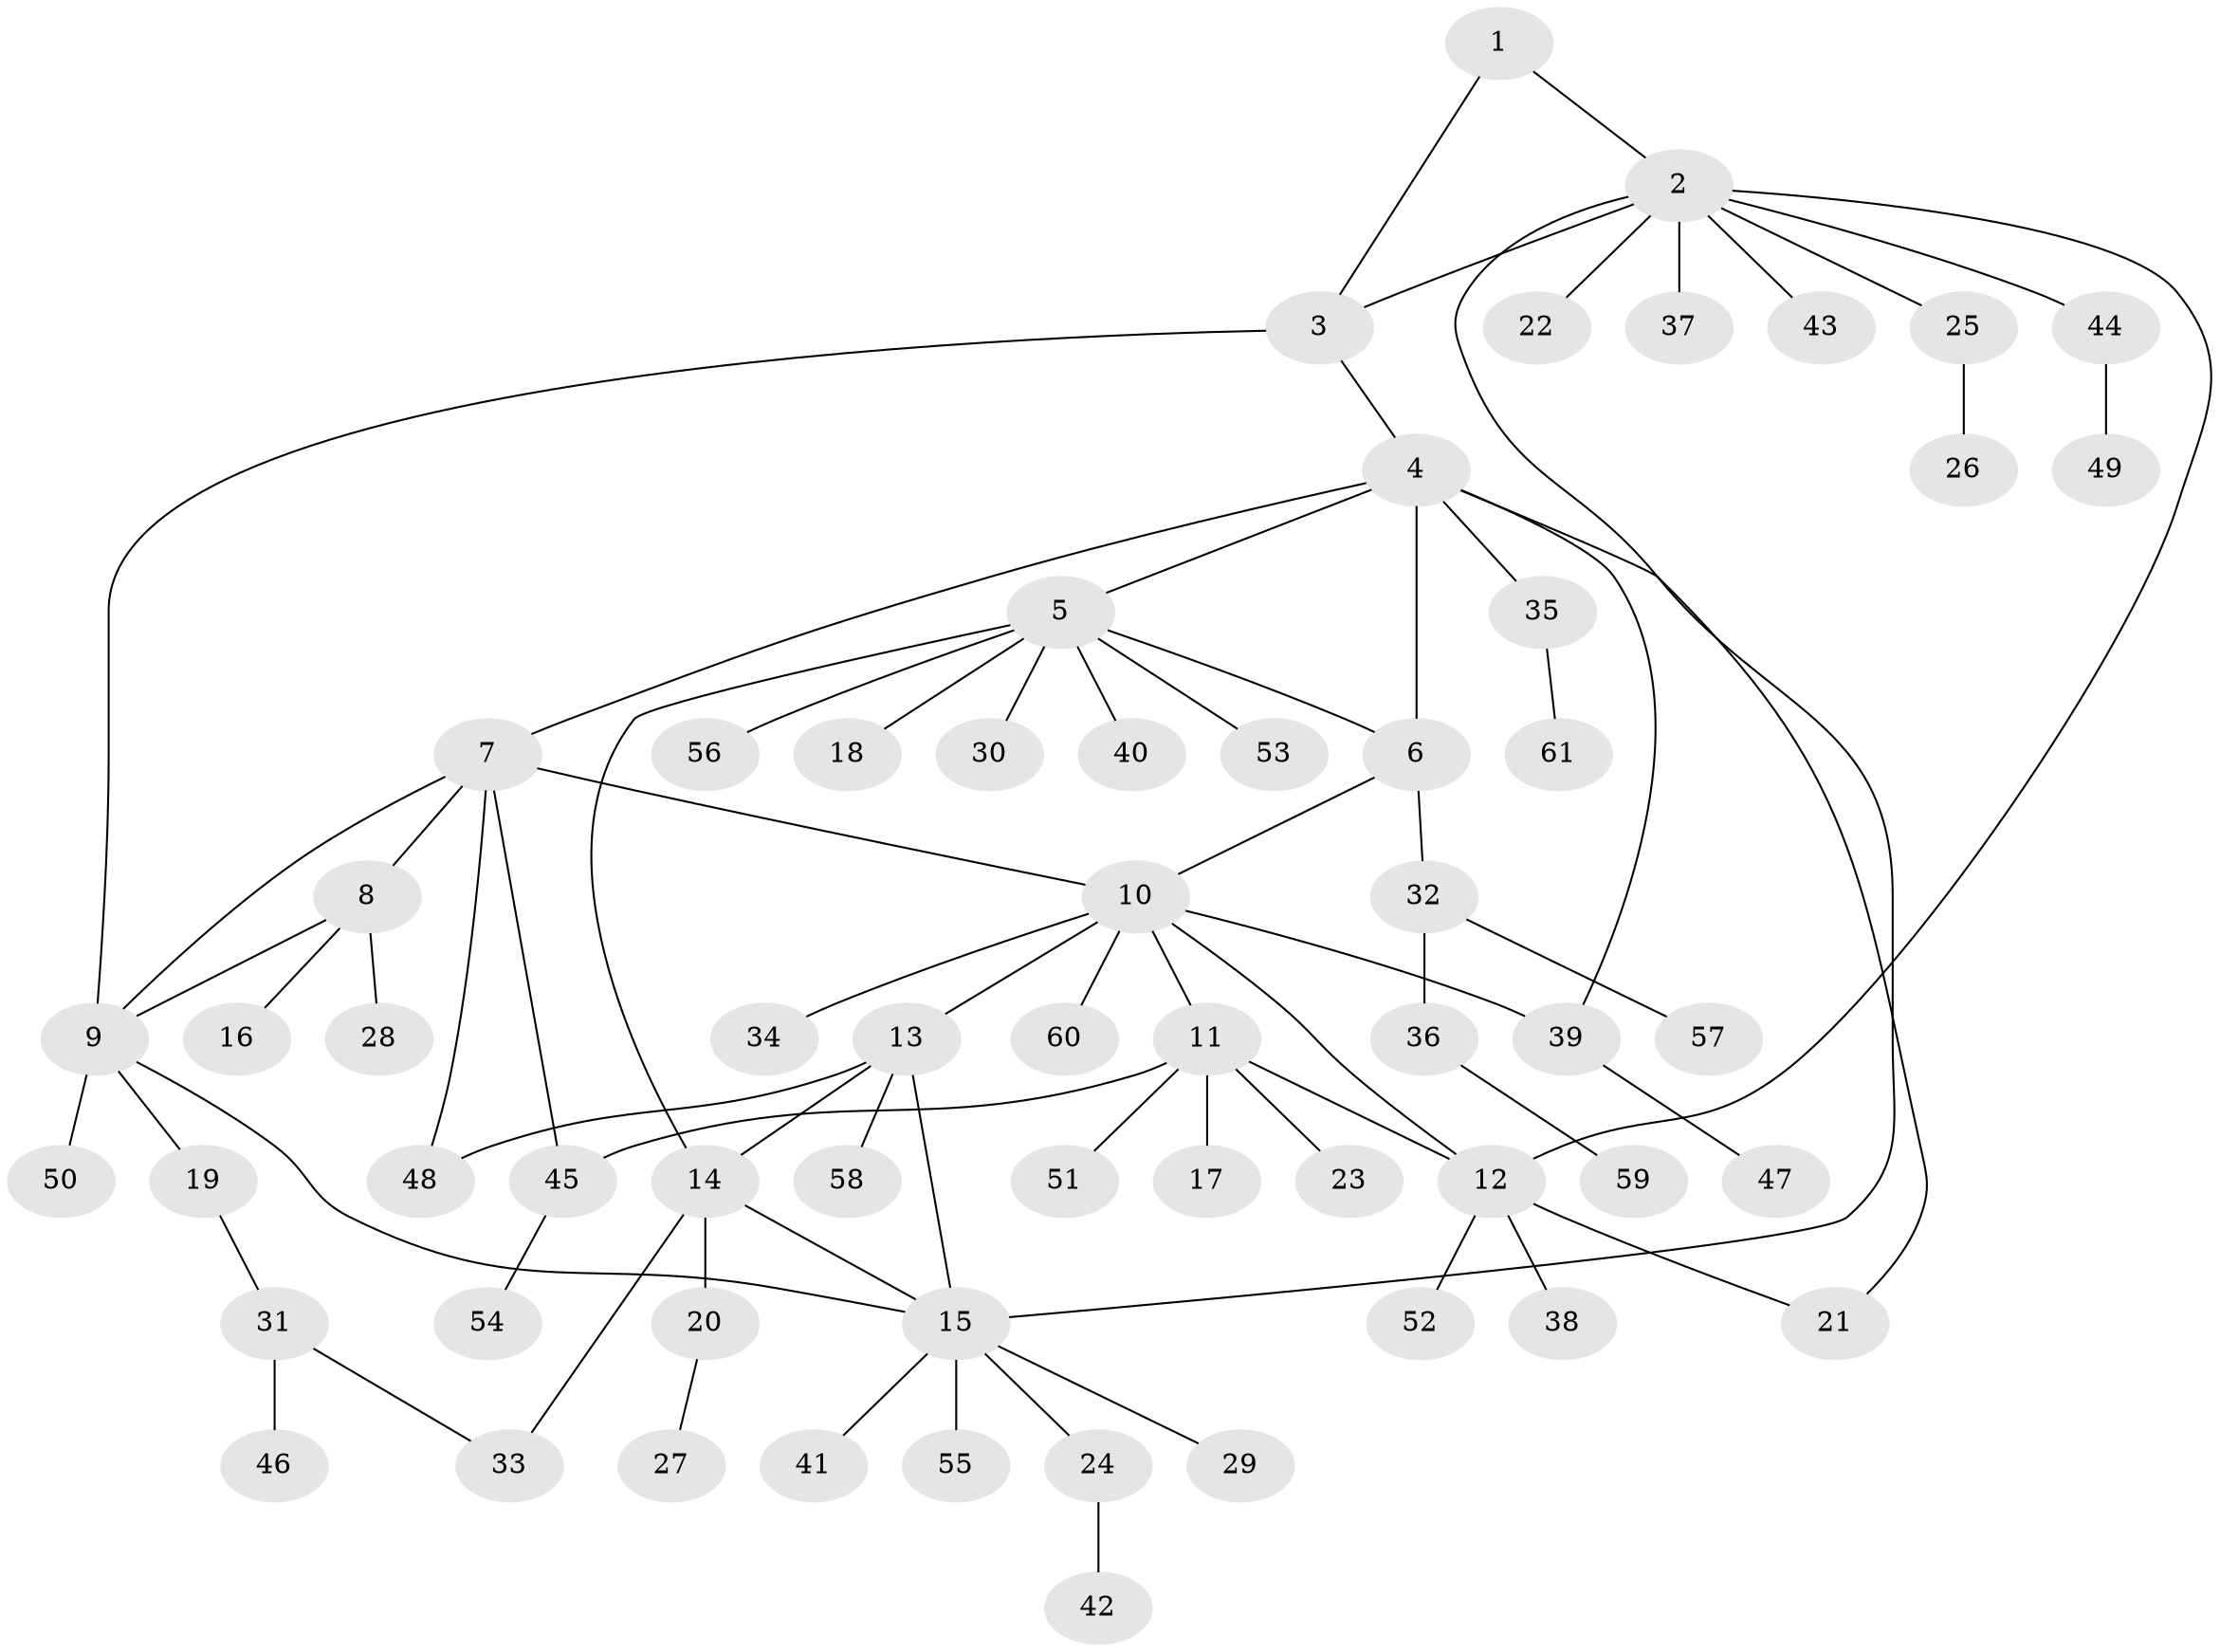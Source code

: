 // coarse degree distribution, {9: 0.03125, 1: 0.5625, 10: 0.03125, 4: 0.09375, 2: 0.125, 7: 0.03125, 5: 0.0625, 6: 0.0625}
// Generated by graph-tools (version 1.1) at 2025/48/03/06/25 01:48:58]
// undirected, 61 vertices, 76 edges
graph export_dot {
graph [start="1"]
  node [color=gray90,style=filled];
  1;
  2;
  3;
  4;
  5;
  6;
  7;
  8;
  9;
  10;
  11;
  12;
  13;
  14;
  15;
  16;
  17;
  18;
  19;
  20;
  21;
  22;
  23;
  24;
  25;
  26;
  27;
  28;
  29;
  30;
  31;
  32;
  33;
  34;
  35;
  36;
  37;
  38;
  39;
  40;
  41;
  42;
  43;
  44;
  45;
  46;
  47;
  48;
  49;
  50;
  51;
  52;
  53;
  54;
  55;
  56;
  57;
  58;
  59;
  60;
  61;
  1 -- 2;
  1 -- 3;
  2 -- 3;
  2 -- 12;
  2 -- 15;
  2 -- 22;
  2 -- 25;
  2 -- 37;
  2 -- 43;
  2 -- 44;
  3 -- 4;
  3 -- 9;
  4 -- 5;
  4 -- 6;
  4 -- 7;
  4 -- 21;
  4 -- 35;
  4 -- 39;
  5 -- 6;
  5 -- 14;
  5 -- 18;
  5 -- 30;
  5 -- 40;
  5 -- 53;
  5 -- 56;
  6 -- 10;
  6 -- 32;
  7 -- 8;
  7 -- 9;
  7 -- 10;
  7 -- 45;
  7 -- 48;
  8 -- 9;
  8 -- 16;
  8 -- 28;
  9 -- 15;
  9 -- 19;
  9 -- 50;
  10 -- 11;
  10 -- 12;
  10 -- 13;
  10 -- 34;
  10 -- 39;
  10 -- 60;
  11 -- 12;
  11 -- 17;
  11 -- 23;
  11 -- 45;
  11 -- 51;
  12 -- 21;
  12 -- 38;
  12 -- 52;
  13 -- 14;
  13 -- 15;
  13 -- 48;
  13 -- 58;
  14 -- 15;
  14 -- 20;
  14 -- 33;
  15 -- 24;
  15 -- 29;
  15 -- 41;
  15 -- 55;
  19 -- 31;
  20 -- 27;
  24 -- 42;
  25 -- 26;
  31 -- 33;
  31 -- 46;
  32 -- 36;
  32 -- 57;
  35 -- 61;
  36 -- 59;
  39 -- 47;
  44 -- 49;
  45 -- 54;
}
